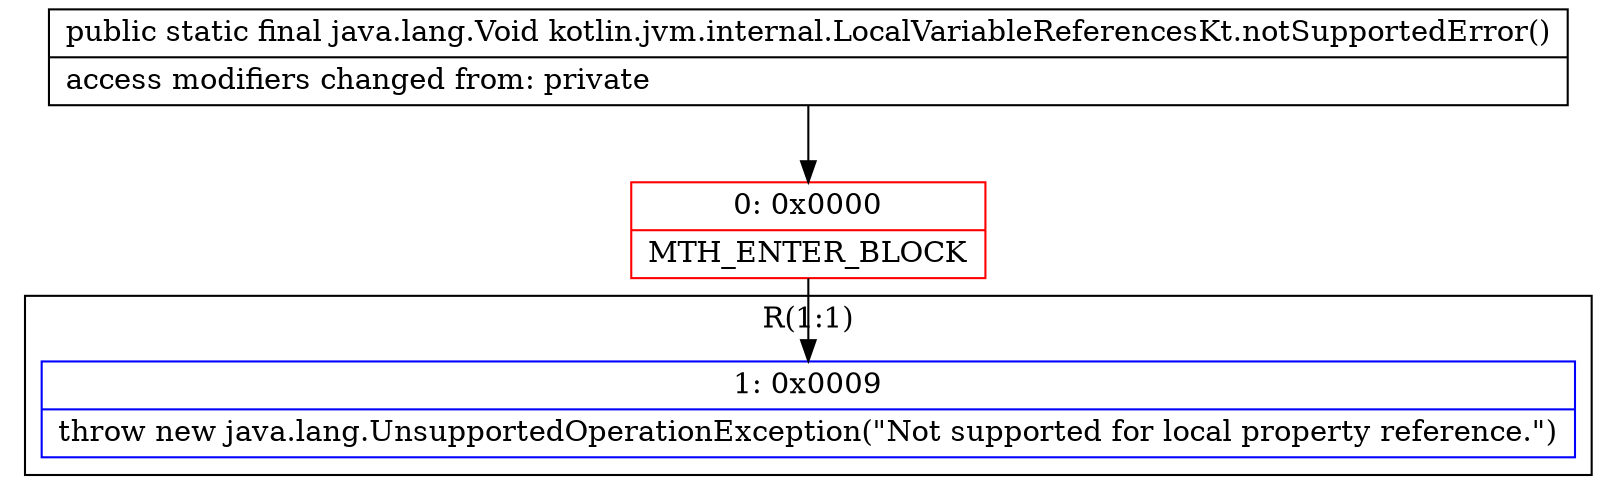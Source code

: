 digraph "CFG forkotlin.jvm.internal.LocalVariableReferencesKt.notSupportedError()Ljava\/lang\/Void;" {
subgraph cluster_Region_622562484 {
label = "R(1:1)";
node [shape=record,color=blue];
Node_1 [shape=record,label="{1\:\ 0x0009|throw new java.lang.UnsupportedOperationException(\"Not supported for local property reference.\")\l}"];
}
Node_0 [shape=record,color=red,label="{0\:\ 0x0000|MTH_ENTER_BLOCK\l}"];
MethodNode[shape=record,label="{public static final java.lang.Void kotlin.jvm.internal.LocalVariableReferencesKt.notSupportedError()  | access modifiers changed from: private\l}"];
MethodNode -> Node_0;
Node_0 -> Node_1;
}

